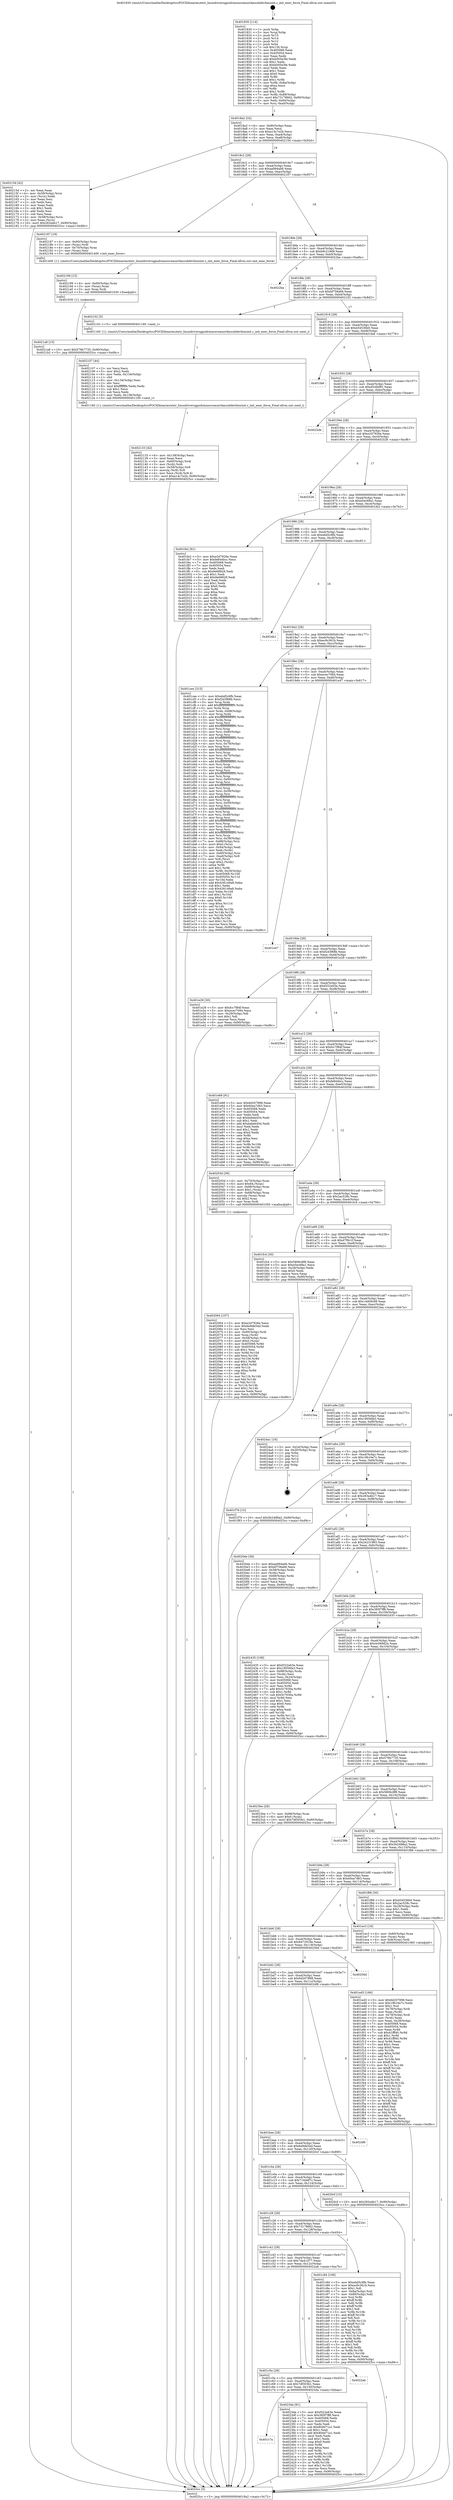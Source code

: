 digraph "0x401830" {
  label = "0x401830 (/mnt/c/Users/mathe/Desktop/tcc/POCII/binaries/extr_linuxdriversgpudrmnouveaunvkmsubdevbiosinit.c_init_exec_force_Final-ollvm.out::main(0))"
  labelloc = "t"
  node[shape=record]

  Entry [label="",width=0.3,height=0.3,shape=circle,fillcolor=black,style=filled]
  "0x4018a2" [label="{
     0x4018a2 [32]\l
     | [instrs]\l
     &nbsp;&nbsp;0x4018a2 \<+6\>: mov -0x90(%rbp),%eax\l
     &nbsp;&nbsp;0x4018a8 \<+2\>: mov %eax,%ecx\l
     &nbsp;&nbsp;0x4018aa \<+6\>: sub $0xa14c7e2b,%ecx\l
     &nbsp;&nbsp;0x4018b0 \<+6\>: mov %eax,-0xa4(%rbp)\l
     &nbsp;&nbsp;0x4018b6 \<+6\>: mov %ecx,-0xa8(%rbp)\l
     &nbsp;&nbsp;0x4018bc \<+6\>: je 000000000040215d \<main+0x92d\>\l
  }"]
  "0x40215d" [label="{
     0x40215d [42]\l
     | [instrs]\l
     &nbsp;&nbsp;0x40215d \<+2\>: xor %eax,%eax\l
     &nbsp;&nbsp;0x40215f \<+4\>: mov -0x58(%rbp),%rcx\l
     &nbsp;&nbsp;0x402163 \<+2\>: mov (%rcx),%edx\l
     &nbsp;&nbsp;0x402165 \<+2\>: mov %eax,%esi\l
     &nbsp;&nbsp;0x402167 \<+2\>: sub %edx,%esi\l
     &nbsp;&nbsp;0x402169 \<+2\>: mov %eax,%edx\l
     &nbsp;&nbsp;0x40216b \<+3\>: sub $0x1,%edx\l
     &nbsp;&nbsp;0x40216e \<+2\>: add %edx,%esi\l
     &nbsp;&nbsp;0x402170 \<+2\>: sub %esi,%eax\l
     &nbsp;&nbsp;0x402172 \<+4\>: mov -0x58(%rbp),%rcx\l
     &nbsp;&nbsp;0x402176 \<+2\>: mov %eax,(%rcx)\l
     &nbsp;&nbsp;0x402178 \<+10\>: movl $0x283a4b17,-0x90(%rbp)\l
     &nbsp;&nbsp;0x402182 \<+5\>: jmp 00000000004025cc \<main+0xd9c\>\l
  }"]
  "0x4018c2" [label="{
     0x4018c2 [28]\l
     | [instrs]\l
     &nbsp;&nbsp;0x4018c2 \<+5\>: jmp 00000000004018c7 \<main+0x97\>\l
     &nbsp;&nbsp;0x4018c7 \<+6\>: mov -0xa4(%rbp),%eax\l
     &nbsp;&nbsp;0x4018cd \<+5\>: sub $0xaa994ab6,%eax\l
     &nbsp;&nbsp;0x4018d2 \<+6\>: mov %eax,-0xac(%rbp)\l
     &nbsp;&nbsp;0x4018d8 \<+6\>: je 0000000000402187 \<main+0x957\>\l
  }"]
  Exit [label="",width=0.3,height=0.3,shape=circle,fillcolor=black,style=filled,peripheries=2]
  "0x402187" [label="{
     0x402187 [18]\l
     | [instrs]\l
     &nbsp;&nbsp;0x402187 \<+4\>: mov -0x60(%rbp),%rax\l
     &nbsp;&nbsp;0x40218b \<+3\>: mov (%rax),%rdi\l
     &nbsp;&nbsp;0x40218e \<+4\>: mov -0x70(%rbp),%rax\l
     &nbsp;&nbsp;0x402192 \<+2\>: mov (%rax),%esi\l
     &nbsp;&nbsp;0x402194 \<+5\>: call 0000000000401400 \<init_exec_force\>\l
     | [calls]\l
     &nbsp;&nbsp;0x401400 \{1\} (/mnt/c/Users/mathe/Desktop/tcc/POCII/binaries/extr_linuxdriversgpudrmnouveaunvkmsubdevbiosinit.c_init_exec_force_Final-ollvm.out::init_exec_force)\l
  }"]
  "0x4018de" [label="{
     0x4018de [28]\l
     | [instrs]\l
     &nbsp;&nbsp;0x4018de \<+5\>: jmp 00000000004018e3 \<main+0xb3\>\l
     &nbsp;&nbsp;0x4018e3 \<+6\>: mov -0xa4(%rbp),%eax\l
     &nbsp;&nbsp;0x4018e9 \<+5\>: sub $0xb9c219d9,%eax\l
     &nbsp;&nbsp;0x4018ee \<+6\>: mov %eax,-0xb0(%rbp)\l
     &nbsp;&nbsp;0x4018f4 \<+6\>: je 00000000004022ba \<main+0xa8a\>\l
  }"]
  "0x401c7a" [label="{
     0x401c7a\l
  }", style=dashed]
  "0x4022ba" [label="{
     0x4022ba\l
  }", style=dashed]
  "0x4018fa" [label="{
     0x4018fa [28]\l
     | [instrs]\l
     &nbsp;&nbsp;0x4018fa \<+5\>: jmp 00000000004018ff \<main+0xcf\>\l
     &nbsp;&nbsp;0x4018ff \<+6\>: mov -0xa4(%rbp),%eax\l
     &nbsp;&nbsp;0x401905 \<+5\>: sub $0xbf758a68,%eax\l
     &nbsp;&nbsp;0x40190a \<+6\>: mov %eax,-0xb4(%rbp)\l
     &nbsp;&nbsp;0x401910 \<+6\>: je 0000000000402102 \<main+0x8d2\>\l
  }"]
  "0x4023da" [label="{
     0x4023da [91]\l
     | [instrs]\l
     &nbsp;&nbsp;0x4023da \<+5\>: mov $0xf322e63e,%eax\l
     &nbsp;&nbsp;0x4023df \<+5\>: mov $0x385f7ff8,%ecx\l
     &nbsp;&nbsp;0x4023e4 \<+7\>: mov 0x405068,%edx\l
     &nbsp;&nbsp;0x4023eb \<+7\>: mov 0x405054,%esi\l
     &nbsp;&nbsp;0x4023f2 \<+2\>: mov %edx,%edi\l
     &nbsp;&nbsp;0x4023f4 \<+6\>: sub $0x80dd71a1,%edi\l
     &nbsp;&nbsp;0x4023fa \<+3\>: sub $0x1,%edi\l
     &nbsp;&nbsp;0x4023fd \<+6\>: add $0x80dd71a1,%edi\l
     &nbsp;&nbsp;0x402403 \<+3\>: imul %edi,%edx\l
     &nbsp;&nbsp;0x402406 \<+3\>: and $0x1,%edx\l
     &nbsp;&nbsp;0x402409 \<+3\>: cmp $0x0,%edx\l
     &nbsp;&nbsp;0x40240c \<+4\>: sete %r8b\l
     &nbsp;&nbsp;0x402410 \<+3\>: cmp $0xa,%esi\l
     &nbsp;&nbsp;0x402413 \<+4\>: setl %r9b\l
     &nbsp;&nbsp;0x402417 \<+3\>: mov %r8b,%r10b\l
     &nbsp;&nbsp;0x40241a \<+3\>: and %r9b,%r10b\l
     &nbsp;&nbsp;0x40241d \<+3\>: xor %r9b,%r8b\l
     &nbsp;&nbsp;0x402420 \<+3\>: or %r8b,%r10b\l
     &nbsp;&nbsp;0x402423 \<+4\>: test $0x1,%r10b\l
     &nbsp;&nbsp;0x402427 \<+3\>: cmovne %ecx,%eax\l
     &nbsp;&nbsp;0x40242a \<+6\>: mov %eax,-0x90(%rbp)\l
     &nbsp;&nbsp;0x402430 \<+5\>: jmp 00000000004025cc \<main+0xd9c\>\l
  }"]
  "0x402102" [label="{
     0x402102 [5]\l
     | [instrs]\l
     &nbsp;&nbsp;0x402102 \<+5\>: call 0000000000401160 \<next_i\>\l
     | [calls]\l
     &nbsp;&nbsp;0x401160 \{1\} (/mnt/c/Users/mathe/Desktop/tcc/POCII/binaries/extr_linuxdriversgpudrmnouveaunvkmsubdevbiosinit.c_init_exec_force_Final-ollvm.out::next_i)\l
  }"]
  "0x401916" [label="{
     0x401916 [28]\l
     | [instrs]\l
     &nbsp;&nbsp;0x401916 \<+5\>: jmp 000000000040191b \<main+0xeb\>\l
     &nbsp;&nbsp;0x40191b \<+6\>: mov -0xa4(%rbp),%eax\l
     &nbsp;&nbsp;0x401921 \<+5\>: sub $0xd34536b0,%eax\l
     &nbsp;&nbsp;0x401926 \<+6\>: mov %eax,-0xb8(%rbp)\l
     &nbsp;&nbsp;0x40192c \<+6\>: je 0000000000401fa6 \<main+0x776\>\l
  }"]
  "0x401c5e" [label="{
     0x401c5e [28]\l
     | [instrs]\l
     &nbsp;&nbsp;0x401c5e \<+5\>: jmp 0000000000401c63 \<main+0x433\>\l
     &nbsp;&nbsp;0x401c63 \<+6\>: mov -0xa4(%rbp),%eax\l
     &nbsp;&nbsp;0x401c69 \<+5\>: sub $0x7df303b1,%eax\l
     &nbsp;&nbsp;0x401c6e \<+6\>: mov %eax,-0x130(%rbp)\l
     &nbsp;&nbsp;0x401c74 \<+6\>: je 00000000004023da \<main+0xbaa\>\l
  }"]
  "0x401fa6" [label="{
     0x401fa6\l
  }", style=dashed]
  "0x401932" [label="{
     0x401932 [28]\l
     | [instrs]\l
     &nbsp;&nbsp;0x401932 \<+5\>: jmp 0000000000401937 \<main+0x107\>\l
     &nbsp;&nbsp;0x401937 \<+6\>: mov -0xa4(%rbp),%eax\l
     &nbsp;&nbsp;0x40193d \<+5\>: sub $0xd5c6bf91,%eax\l
     &nbsp;&nbsp;0x401942 \<+6\>: mov %eax,-0xbc(%rbp)\l
     &nbsp;&nbsp;0x401948 \<+6\>: je 00000000004022de \<main+0xaae\>\l
  }"]
  "0x4022ab" [label="{
     0x4022ab\l
  }", style=dashed]
  "0x4022de" [label="{
     0x4022de\l
  }", style=dashed]
  "0x40194e" [label="{
     0x40194e [28]\l
     | [instrs]\l
     &nbsp;&nbsp;0x40194e \<+5\>: jmp 0000000000401953 \<main+0x123\>\l
     &nbsp;&nbsp;0x401953 \<+6\>: mov -0xa4(%rbp),%eax\l
     &nbsp;&nbsp;0x401959 \<+5\>: sub $0xe2d7926e,%eax\l
     &nbsp;&nbsp;0x40195e \<+6\>: mov %eax,-0xc0(%rbp)\l
     &nbsp;&nbsp;0x401964 \<+6\>: je 0000000000402526 \<main+0xcf6\>\l
  }"]
  "0x4021a8" [label="{
     0x4021a8 [15]\l
     | [instrs]\l
     &nbsp;&nbsp;0x4021a8 \<+10\>: movl $0x578b7735,-0x90(%rbp)\l
     &nbsp;&nbsp;0x4021b2 \<+5\>: jmp 00000000004025cc \<main+0xd9c\>\l
  }"]
  "0x402526" [label="{
     0x402526\l
  }", style=dashed]
  "0x40196a" [label="{
     0x40196a [28]\l
     | [instrs]\l
     &nbsp;&nbsp;0x40196a \<+5\>: jmp 000000000040196f \<main+0x13f\>\l
     &nbsp;&nbsp;0x40196f \<+6\>: mov -0xa4(%rbp),%eax\l
     &nbsp;&nbsp;0x401975 \<+5\>: sub $0xe5ec68a1,%eax\l
     &nbsp;&nbsp;0x40197a \<+6\>: mov %eax,-0xc4(%rbp)\l
     &nbsp;&nbsp;0x401980 \<+6\>: je 0000000000401fe2 \<main+0x7b2\>\l
  }"]
  "0x402199" [label="{
     0x402199 [15]\l
     | [instrs]\l
     &nbsp;&nbsp;0x402199 \<+4\>: mov -0x60(%rbp),%rax\l
     &nbsp;&nbsp;0x40219d \<+3\>: mov (%rax),%rax\l
     &nbsp;&nbsp;0x4021a0 \<+3\>: mov %rax,%rdi\l
     &nbsp;&nbsp;0x4021a3 \<+5\>: call 0000000000401030 \<free@plt\>\l
     | [calls]\l
     &nbsp;&nbsp;0x401030 \{1\} (unknown)\l
  }"]
  "0x401fe2" [label="{
     0x401fe2 [91]\l
     | [instrs]\l
     &nbsp;&nbsp;0x401fe2 \<+5\>: mov $0xe2d7926e,%eax\l
     &nbsp;&nbsp;0x401fe7 \<+5\>: mov $0xfe844bcc,%ecx\l
     &nbsp;&nbsp;0x401fec \<+7\>: mov 0x405068,%edx\l
     &nbsp;&nbsp;0x401ff3 \<+7\>: mov 0x405054,%esi\l
     &nbsp;&nbsp;0x401ffa \<+2\>: mov %edx,%edi\l
     &nbsp;&nbsp;0x401ffc \<+6\>: sub $0x9e68828,%edi\l
     &nbsp;&nbsp;0x402002 \<+3\>: sub $0x1,%edi\l
     &nbsp;&nbsp;0x402005 \<+6\>: add $0x9e68828,%edi\l
     &nbsp;&nbsp;0x40200b \<+3\>: imul %edi,%edx\l
     &nbsp;&nbsp;0x40200e \<+3\>: and $0x1,%edx\l
     &nbsp;&nbsp;0x402011 \<+3\>: cmp $0x0,%edx\l
     &nbsp;&nbsp;0x402014 \<+4\>: sete %r8b\l
     &nbsp;&nbsp;0x402018 \<+3\>: cmp $0xa,%esi\l
     &nbsp;&nbsp;0x40201b \<+4\>: setl %r9b\l
     &nbsp;&nbsp;0x40201f \<+3\>: mov %r8b,%r10b\l
     &nbsp;&nbsp;0x402022 \<+3\>: and %r9b,%r10b\l
     &nbsp;&nbsp;0x402025 \<+3\>: xor %r9b,%r8b\l
     &nbsp;&nbsp;0x402028 \<+3\>: or %r8b,%r10b\l
     &nbsp;&nbsp;0x40202b \<+4\>: test $0x1,%r10b\l
     &nbsp;&nbsp;0x40202f \<+3\>: cmovne %ecx,%eax\l
     &nbsp;&nbsp;0x402032 \<+6\>: mov %eax,-0x90(%rbp)\l
     &nbsp;&nbsp;0x402038 \<+5\>: jmp 00000000004025cc \<main+0xd9c\>\l
  }"]
  "0x401986" [label="{
     0x401986 [28]\l
     | [instrs]\l
     &nbsp;&nbsp;0x401986 \<+5\>: jmp 000000000040198b \<main+0x15b\>\l
     &nbsp;&nbsp;0x40198b \<+6\>: mov -0xa4(%rbp),%eax\l
     &nbsp;&nbsp;0x401991 \<+5\>: sub $0xebd5c9fb,%eax\l
     &nbsp;&nbsp;0x401996 \<+6\>: mov %eax,-0xc8(%rbp)\l
     &nbsp;&nbsp;0x40199c \<+6\>: je 00000000004024b1 \<main+0xc81\>\l
  }"]
  "0x402133" [label="{
     0x402133 [42]\l
     | [instrs]\l
     &nbsp;&nbsp;0x402133 \<+6\>: mov -0x138(%rbp),%ecx\l
     &nbsp;&nbsp;0x402139 \<+3\>: imul %eax,%ecx\l
     &nbsp;&nbsp;0x40213c \<+4\>: mov -0x60(%rbp),%rdi\l
     &nbsp;&nbsp;0x402140 \<+3\>: mov (%rdi),%rdi\l
     &nbsp;&nbsp;0x402143 \<+4\>: mov -0x58(%rbp),%r8\l
     &nbsp;&nbsp;0x402147 \<+3\>: movslq (%r8),%r8\l
     &nbsp;&nbsp;0x40214a \<+4\>: mov %ecx,(%rdi,%r8,4)\l
     &nbsp;&nbsp;0x40214e \<+10\>: movl $0xa14c7e2b,-0x90(%rbp)\l
     &nbsp;&nbsp;0x402158 \<+5\>: jmp 00000000004025cc \<main+0xd9c\>\l
  }"]
  "0x4024b1" [label="{
     0x4024b1\l
  }", style=dashed]
  "0x4019a2" [label="{
     0x4019a2 [28]\l
     | [instrs]\l
     &nbsp;&nbsp;0x4019a2 \<+5\>: jmp 00000000004019a7 \<main+0x177\>\l
     &nbsp;&nbsp;0x4019a7 \<+6\>: mov -0xa4(%rbp),%eax\l
     &nbsp;&nbsp;0x4019ad \<+5\>: sub $0xec9c361b,%eax\l
     &nbsp;&nbsp;0x4019b2 \<+6\>: mov %eax,-0xcc(%rbp)\l
     &nbsp;&nbsp;0x4019b8 \<+6\>: je 0000000000401cee \<main+0x4be\>\l
  }"]
  "0x402107" [label="{
     0x402107 [44]\l
     | [instrs]\l
     &nbsp;&nbsp;0x402107 \<+2\>: xor %ecx,%ecx\l
     &nbsp;&nbsp;0x402109 \<+5\>: mov $0x2,%edx\l
     &nbsp;&nbsp;0x40210e \<+6\>: mov %edx,-0x134(%rbp)\l
     &nbsp;&nbsp;0x402114 \<+1\>: cltd\l
     &nbsp;&nbsp;0x402115 \<+6\>: mov -0x134(%rbp),%esi\l
     &nbsp;&nbsp;0x40211b \<+2\>: idiv %esi\l
     &nbsp;&nbsp;0x40211d \<+6\>: imul $0xfffffffe,%edx,%edx\l
     &nbsp;&nbsp;0x402123 \<+3\>: sub $0x1,%ecx\l
     &nbsp;&nbsp;0x402126 \<+2\>: sub %ecx,%edx\l
     &nbsp;&nbsp;0x402128 \<+6\>: mov %edx,-0x138(%rbp)\l
     &nbsp;&nbsp;0x40212e \<+5\>: call 0000000000401160 \<next_i\>\l
     | [calls]\l
     &nbsp;&nbsp;0x401160 \{1\} (/mnt/c/Users/mathe/Desktop/tcc/POCII/binaries/extr_linuxdriversgpudrmnouveaunvkmsubdevbiosinit.c_init_exec_force_Final-ollvm.out::next_i)\l
  }"]
  "0x401cee" [label="{
     0x401cee [315]\l
     | [instrs]\l
     &nbsp;&nbsp;0x401cee \<+5\>: mov $0xebd5c9fb,%eax\l
     &nbsp;&nbsp;0x401cf3 \<+5\>: mov $0xf2d3f68b,%ecx\l
     &nbsp;&nbsp;0x401cf8 \<+3\>: mov %rsp,%rdx\l
     &nbsp;&nbsp;0x401cfb \<+4\>: add $0xfffffffffffffff0,%rdx\l
     &nbsp;&nbsp;0x401cff \<+3\>: mov %rdx,%rsp\l
     &nbsp;&nbsp;0x401d02 \<+7\>: mov %rdx,-0x88(%rbp)\l
     &nbsp;&nbsp;0x401d09 \<+3\>: mov %rsp,%rdx\l
     &nbsp;&nbsp;0x401d0c \<+4\>: add $0xfffffffffffffff0,%rdx\l
     &nbsp;&nbsp;0x401d10 \<+3\>: mov %rdx,%rsp\l
     &nbsp;&nbsp;0x401d13 \<+3\>: mov %rsp,%rsi\l
     &nbsp;&nbsp;0x401d16 \<+4\>: add $0xfffffffffffffff0,%rsi\l
     &nbsp;&nbsp;0x401d1a \<+3\>: mov %rsi,%rsp\l
     &nbsp;&nbsp;0x401d1d \<+4\>: mov %rsi,-0x80(%rbp)\l
     &nbsp;&nbsp;0x401d21 \<+3\>: mov %rsp,%rsi\l
     &nbsp;&nbsp;0x401d24 \<+4\>: add $0xfffffffffffffff0,%rsi\l
     &nbsp;&nbsp;0x401d28 \<+3\>: mov %rsi,%rsp\l
     &nbsp;&nbsp;0x401d2b \<+4\>: mov %rsi,-0x78(%rbp)\l
     &nbsp;&nbsp;0x401d2f \<+3\>: mov %rsp,%rsi\l
     &nbsp;&nbsp;0x401d32 \<+4\>: add $0xfffffffffffffff0,%rsi\l
     &nbsp;&nbsp;0x401d36 \<+3\>: mov %rsi,%rsp\l
     &nbsp;&nbsp;0x401d39 \<+4\>: mov %rsi,-0x70(%rbp)\l
     &nbsp;&nbsp;0x401d3d \<+3\>: mov %rsp,%rsi\l
     &nbsp;&nbsp;0x401d40 \<+4\>: add $0xfffffffffffffff0,%rsi\l
     &nbsp;&nbsp;0x401d44 \<+3\>: mov %rsi,%rsp\l
     &nbsp;&nbsp;0x401d47 \<+4\>: mov %rsi,-0x68(%rbp)\l
     &nbsp;&nbsp;0x401d4b \<+3\>: mov %rsp,%rsi\l
     &nbsp;&nbsp;0x401d4e \<+4\>: add $0xfffffffffffffff0,%rsi\l
     &nbsp;&nbsp;0x401d52 \<+3\>: mov %rsi,%rsp\l
     &nbsp;&nbsp;0x401d55 \<+4\>: mov %rsi,-0x60(%rbp)\l
     &nbsp;&nbsp;0x401d59 \<+3\>: mov %rsp,%rsi\l
     &nbsp;&nbsp;0x401d5c \<+4\>: add $0xfffffffffffffff0,%rsi\l
     &nbsp;&nbsp;0x401d60 \<+3\>: mov %rsi,%rsp\l
     &nbsp;&nbsp;0x401d63 \<+4\>: mov %rsi,-0x58(%rbp)\l
     &nbsp;&nbsp;0x401d67 \<+3\>: mov %rsp,%rsi\l
     &nbsp;&nbsp;0x401d6a \<+4\>: add $0xfffffffffffffff0,%rsi\l
     &nbsp;&nbsp;0x401d6e \<+3\>: mov %rsi,%rsp\l
     &nbsp;&nbsp;0x401d71 \<+4\>: mov %rsi,-0x50(%rbp)\l
     &nbsp;&nbsp;0x401d75 \<+3\>: mov %rsp,%rsi\l
     &nbsp;&nbsp;0x401d78 \<+4\>: add $0xfffffffffffffff0,%rsi\l
     &nbsp;&nbsp;0x401d7c \<+3\>: mov %rsi,%rsp\l
     &nbsp;&nbsp;0x401d7f \<+4\>: mov %rsi,-0x48(%rbp)\l
     &nbsp;&nbsp;0x401d83 \<+3\>: mov %rsp,%rsi\l
     &nbsp;&nbsp;0x401d86 \<+4\>: add $0xfffffffffffffff0,%rsi\l
     &nbsp;&nbsp;0x401d8a \<+3\>: mov %rsi,%rsp\l
     &nbsp;&nbsp;0x401d8d \<+4\>: mov %rsi,-0x40(%rbp)\l
     &nbsp;&nbsp;0x401d91 \<+3\>: mov %rsp,%rsi\l
     &nbsp;&nbsp;0x401d94 \<+4\>: add $0xfffffffffffffff0,%rsi\l
     &nbsp;&nbsp;0x401d98 \<+3\>: mov %rsi,%rsp\l
     &nbsp;&nbsp;0x401d9b \<+4\>: mov %rsi,-0x38(%rbp)\l
     &nbsp;&nbsp;0x401d9f \<+7\>: mov -0x88(%rbp),%rsi\l
     &nbsp;&nbsp;0x401da6 \<+6\>: movl $0x0,(%rsi)\l
     &nbsp;&nbsp;0x401dac \<+6\>: mov -0x94(%rbp),%edi\l
     &nbsp;&nbsp;0x401db2 \<+2\>: mov %edi,(%rdx)\l
     &nbsp;&nbsp;0x401db4 \<+4\>: mov -0x80(%rbp),%rsi\l
     &nbsp;&nbsp;0x401db8 \<+7\>: mov -0xa0(%rbp),%r8\l
     &nbsp;&nbsp;0x401dbf \<+3\>: mov %r8,(%rsi)\l
     &nbsp;&nbsp;0x401dc2 \<+3\>: cmpl $0x2,(%rdx)\l
     &nbsp;&nbsp;0x401dc5 \<+4\>: setne %r9b\l
     &nbsp;&nbsp;0x401dc9 \<+4\>: and $0x1,%r9b\l
     &nbsp;&nbsp;0x401dcd \<+4\>: mov %r9b,-0x29(%rbp)\l
     &nbsp;&nbsp;0x401dd1 \<+8\>: mov 0x405068,%r10d\l
     &nbsp;&nbsp;0x401dd9 \<+8\>: mov 0x405054,%r11d\l
     &nbsp;&nbsp;0x401de1 \<+3\>: mov %r10d,%ebx\l
     &nbsp;&nbsp;0x401de4 \<+6\>: add $0x436149a8,%ebx\l
     &nbsp;&nbsp;0x401dea \<+3\>: sub $0x1,%ebx\l
     &nbsp;&nbsp;0x401ded \<+6\>: sub $0x436149a8,%ebx\l
     &nbsp;&nbsp;0x401df3 \<+4\>: imul %ebx,%r10d\l
     &nbsp;&nbsp;0x401df7 \<+4\>: and $0x1,%r10d\l
     &nbsp;&nbsp;0x401dfb \<+4\>: cmp $0x0,%r10d\l
     &nbsp;&nbsp;0x401dff \<+4\>: sete %r9b\l
     &nbsp;&nbsp;0x401e03 \<+4\>: cmp $0xa,%r11d\l
     &nbsp;&nbsp;0x401e07 \<+4\>: setl %r14b\l
     &nbsp;&nbsp;0x401e0b \<+3\>: mov %r9b,%r15b\l
     &nbsp;&nbsp;0x401e0e \<+3\>: and %r14b,%r15b\l
     &nbsp;&nbsp;0x401e11 \<+3\>: xor %r14b,%r9b\l
     &nbsp;&nbsp;0x401e14 \<+3\>: or %r9b,%r15b\l
     &nbsp;&nbsp;0x401e17 \<+4\>: test $0x1,%r15b\l
     &nbsp;&nbsp;0x401e1b \<+3\>: cmovne %ecx,%eax\l
     &nbsp;&nbsp;0x401e1e \<+6\>: mov %eax,-0x90(%rbp)\l
     &nbsp;&nbsp;0x401e24 \<+5\>: jmp 00000000004025cc \<main+0xd9c\>\l
  }"]
  "0x4019be" [label="{
     0x4019be [28]\l
     | [instrs]\l
     &nbsp;&nbsp;0x4019be \<+5\>: jmp 00000000004019c3 \<main+0x193\>\l
     &nbsp;&nbsp;0x4019c3 \<+6\>: mov -0xa4(%rbp),%eax\l
     &nbsp;&nbsp;0x4019c9 \<+5\>: sub $0xecec7094,%eax\l
     &nbsp;&nbsp;0x4019ce \<+6\>: mov %eax,-0xd0(%rbp)\l
     &nbsp;&nbsp;0x4019d4 \<+6\>: je 0000000000401e47 \<main+0x617\>\l
  }"]
  "0x402064" [label="{
     0x402064 [107]\l
     | [instrs]\l
     &nbsp;&nbsp;0x402064 \<+5\>: mov $0xe2d7926e,%ecx\l
     &nbsp;&nbsp;0x402069 \<+5\>: mov $0x6e9db54d,%edx\l
     &nbsp;&nbsp;0x40206e \<+2\>: xor %esi,%esi\l
     &nbsp;&nbsp;0x402070 \<+4\>: mov -0x60(%rbp),%rdi\l
     &nbsp;&nbsp;0x402074 \<+3\>: mov %rax,(%rdi)\l
     &nbsp;&nbsp;0x402077 \<+4\>: mov -0x58(%rbp),%rax\l
     &nbsp;&nbsp;0x40207b \<+6\>: movl $0x0,(%rax)\l
     &nbsp;&nbsp;0x402081 \<+8\>: mov 0x405068,%r8d\l
     &nbsp;&nbsp;0x402089 \<+8\>: mov 0x405054,%r9d\l
     &nbsp;&nbsp;0x402091 \<+3\>: sub $0x1,%esi\l
     &nbsp;&nbsp;0x402094 \<+3\>: mov %r8d,%r10d\l
     &nbsp;&nbsp;0x402097 \<+3\>: add %esi,%r10d\l
     &nbsp;&nbsp;0x40209a \<+4\>: imul %r10d,%r8d\l
     &nbsp;&nbsp;0x40209e \<+4\>: and $0x1,%r8d\l
     &nbsp;&nbsp;0x4020a2 \<+4\>: cmp $0x0,%r8d\l
     &nbsp;&nbsp;0x4020a6 \<+4\>: sete %r11b\l
     &nbsp;&nbsp;0x4020aa \<+4\>: cmp $0xa,%r9d\l
     &nbsp;&nbsp;0x4020ae \<+3\>: setl %bl\l
     &nbsp;&nbsp;0x4020b1 \<+3\>: mov %r11b,%r14b\l
     &nbsp;&nbsp;0x4020b4 \<+3\>: and %bl,%r14b\l
     &nbsp;&nbsp;0x4020b7 \<+3\>: xor %bl,%r11b\l
     &nbsp;&nbsp;0x4020ba \<+3\>: or %r11b,%r14b\l
     &nbsp;&nbsp;0x4020bd \<+4\>: test $0x1,%r14b\l
     &nbsp;&nbsp;0x4020c1 \<+3\>: cmovne %edx,%ecx\l
     &nbsp;&nbsp;0x4020c4 \<+6\>: mov %ecx,-0x90(%rbp)\l
     &nbsp;&nbsp;0x4020ca \<+5\>: jmp 00000000004025cc \<main+0xd9c\>\l
  }"]
  "0x401e47" [label="{
     0x401e47\l
  }", style=dashed]
  "0x4019da" [label="{
     0x4019da [28]\l
     | [instrs]\l
     &nbsp;&nbsp;0x4019da \<+5\>: jmp 00000000004019df \<main+0x1af\>\l
     &nbsp;&nbsp;0x4019df \<+6\>: mov -0xa4(%rbp),%eax\l
     &nbsp;&nbsp;0x4019e5 \<+5\>: sub $0xf2d3f68b,%eax\l
     &nbsp;&nbsp;0x4019ea \<+6\>: mov %eax,-0xd4(%rbp)\l
     &nbsp;&nbsp;0x4019f0 \<+6\>: je 0000000000401e29 \<main+0x5f9\>\l
  }"]
  "0x401ed3" [label="{
     0x401ed3 [166]\l
     | [instrs]\l
     &nbsp;&nbsp;0x401ed3 \<+5\>: mov $0x6d207898,%ecx\l
     &nbsp;&nbsp;0x401ed8 \<+5\>: mov $0x19b16e7c,%edx\l
     &nbsp;&nbsp;0x401edd \<+3\>: mov $0x1,%sil\l
     &nbsp;&nbsp;0x401ee0 \<+4\>: mov -0x78(%rbp),%rdi\l
     &nbsp;&nbsp;0x401ee4 \<+2\>: mov %eax,(%rdi)\l
     &nbsp;&nbsp;0x401ee6 \<+4\>: mov -0x78(%rbp),%rdi\l
     &nbsp;&nbsp;0x401eea \<+2\>: mov (%rdi),%eax\l
     &nbsp;&nbsp;0x401eec \<+3\>: mov %eax,-0x28(%rbp)\l
     &nbsp;&nbsp;0x401eef \<+7\>: mov 0x405068,%eax\l
     &nbsp;&nbsp;0x401ef6 \<+8\>: mov 0x405054,%r8d\l
     &nbsp;&nbsp;0x401efe \<+3\>: mov %eax,%r9d\l
     &nbsp;&nbsp;0x401f01 \<+7\>: sub $0x41fff40,%r9d\l
     &nbsp;&nbsp;0x401f08 \<+4\>: sub $0x1,%r9d\l
     &nbsp;&nbsp;0x401f0c \<+7\>: add $0x41fff40,%r9d\l
     &nbsp;&nbsp;0x401f13 \<+4\>: imul %r9d,%eax\l
     &nbsp;&nbsp;0x401f17 \<+3\>: and $0x1,%eax\l
     &nbsp;&nbsp;0x401f1a \<+3\>: cmp $0x0,%eax\l
     &nbsp;&nbsp;0x401f1d \<+4\>: sete %r10b\l
     &nbsp;&nbsp;0x401f21 \<+4\>: cmp $0xa,%r8d\l
     &nbsp;&nbsp;0x401f25 \<+4\>: setl %r11b\l
     &nbsp;&nbsp;0x401f29 \<+3\>: mov %r10b,%bl\l
     &nbsp;&nbsp;0x401f2c \<+3\>: xor $0xff,%bl\l
     &nbsp;&nbsp;0x401f2f \<+3\>: mov %r11b,%r14b\l
     &nbsp;&nbsp;0x401f32 \<+4\>: xor $0xff,%r14b\l
     &nbsp;&nbsp;0x401f36 \<+4\>: xor $0x0,%sil\l
     &nbsp;&nbsp;0x401f3a \<+3\>: mov %bl,%r15b\l
     &nbsp;&nbsp;0x401f3d \<+4\>: and $0x0,%r15b\l
     &nbsp;&nbsp;0x401f41 \<+3\>: and %sil,%r10b\l
     &nbsp;&nbsp;0x401f44 \<+3\>: mov %r14b,%r12b\l
     &nbsp;&nbsp;0x401f47 \<+4\>: and $0x0,%r12b\l
     &nbsp;&nbsp;0x401f4b \<+3\>: and %sil,%r11b\l
     &nbsp;&nbsp;0x401f4e \<+3\>: or %r10b,%r15b\l
     &nbsp;&nbsp;0x401f51 \<+3\>: or %r11b,%r12b\l
     &nbsp;&nbsp;0x401f54 \<+3\>: xor %r12b,%r15b\l
     &nbsp;&nbsp;0x401f57 \<+3\>: or %r14b,%bl\l
     &nbsp;&nbsp;0x401f5a \<+3\>: xor $0xff,%bl\l
     &nbsp;&nbsp;0x401f5d \<+4\>: or $0x0,%sil\l
     &nbsp;&nbsp;0x401f61 \<+3\>: and %sil,%bl\l
     &nbsp;&nbsp;0x401f64 \<+3\>: or %bl,%r15b\l
     &nbsp;&nbsp;0x401f67 \<+4\>: test $0x1,%r15b\l
     &nbsp;&nbsp;0x401f6b \<+3\>: cmovne %edx,%ecx\l
     &nbsp;&nbsp;0x401f6e \<+6\>: mov %ecx,-0x90(%rbp)\l
     &nbsp;&nbsp;0x401f74 \<+5\>: jmp 00000000004025cc \<main+0xd9c\>\l
  }"]
  "0x401e29" [label="{
     0x401e29 [30]\l
     | [instrs]\l
     &nbsp;&nbsp;0x401e29 \<+5\>: mov $0xfcc7f84f,%eax\l
     &nbsp;&nbsp;0x401e2e \<+5\>: mov $0xecec7094,%ecx\l
     &nbsp;&nbsp;0x401e33 \<+3\>: mov -0x29(%rbp),%dl\l
     &nbsp;&nbsp;0x401e36 \<+3\>: test $0x1,%dl\l
     &nbsp;&nbsp;0x401e39 \<+3\>: cmovne %ecx,%eax\l
     &nbsp;&nbsp;0x401e3c \<+6\>: mov %eax,-0x90(%rbp)\l
     &nbsp;&nbsp;0x401e42 \<+5\>: jmp 00000000004025cc \<main+0xd9c\>\l
  }"]
  "0x4019f6" [label="{
     0x4019f6 [28]\l
     | [instrs]\l
     &nbsp;&nbsp;0x4019f6 \<+5\>: jmp 00000000004019fb \<main+0x1cb\>\l
     &nbsp;&nbsp;0x4019fb \<+6\>: mov -0xa4(%rbp),%eax\l
     &nbsp;&nbsp;0x401a01 \<+5\>: sub $0xf322e63e,%eax\l
     &nbsp;&nbsp;0x401a06 \<+6\>: mov %eax,-0xd8(%rbp)\l
     &nbsp;&nbsp;0x401a0c \<+6\>: je 00000000004025b4 \<main+0xd84\>\l
  }"]
  "0x401830" [label="{
     0x401830 [114]\l
     | [instrs]\l
     &nbsp;&nbsp;0x401830 \<+1\>: push %rbp\l
     &nbsp;&nbsp;0x401831 \<+3\>: mov %rsp,%rbp\l
     &nbsp;&nbsp;0x401834 \<+2\>: push %r15\l
     &nbsp;&nbsp;0x401836 \<+2\>: push %r14\l
     &nbsp;&nbsp;0x401838 \<+2\>: push %r12\l
     &nbsp;&nbsp;0x40183a \<+1\>: push %rbx\l
     &nbsp;&nbsp;0x40183b \<+7\>: sub $0x130,%rsp\l
     &nbsp;&nbsp;0x401842 \<+7\>: mov 0x405068,%eax\l
     &nbsp;&nbsp;0x401849 \<+7\>: mov 0x405054,%ecx\l
     &nbsp;&nbsp;0x401850 \<+2\>: mov %eax,%edx\l
     &nbsp;&nbsp;0x401852 \<+6\>: add $0xb005e3fe,%edx\l
     &nbsp;&nbsp;0x401858 \<+3\>: sub $0x1,%edx\l
     &nbsp;&nbsp;0x40185b \<+6\>: sub $0xb005e3fe,%edx\l
     &nbsp;&nbsp;0x401861 \<+3\>: imul %edx,%eax\l
     &nbsp;&nbsp;0x401864 \<+3\>: and $0x1,%eax\l
     &nbsp;&nbsp;0x401867 \<+3\>: cmp $0x0,%eax\l
     &nbsp;&nbsp;0x40186a \<+4\>: sete %r8b\l
     &nbsp;&nbsp;0x40186e \<+4\>: and $0x1,%r8b\l
     &nbsp;&nbsp;0x401872 \<+7\>: mov %r8b,-0x8a(%rbp)\l
     &nbsp;&nbsp;0x401879 \<+3\>: cmp $0xa,%ecx\l
     &nbsp;&nbsp;0x40187c \<+4\>: setl %r8b\l
     &nbsp;&nbsp;0x401880 \<+4\>: and $0x1,%r8b\l
     &nbsp;&nbsp;0x401884 \<+7\>: mov %r8b,-0x89(%rbp)\l
     &nbsp;&nbsp;0x40188b \<+10\>: movl $0x73178662,-0x90(%rbp)\l
     &nbsp;&nbsp;0x401895 \<+6\>: mov %edi,-0x94(%rbp)\l
     &nbsp;&nbsp;0x40189b \<+7\>: mov %rsi,-0xa0(%rbp)\l
  }"]
  "0x4025b4" [label="{
     0x4025b4\l
  }", style=dashed]
  "0x401a12" [label="{
     0x401a12 [28]\l
     | [instrs]\l
     &nbsp;&nbsp;0x401a12 \<+5\>: jmp 0000000000401a17 \<main+0x1e7\>\l
     &nbsp;&nbsp;0x401a17 \<+6\>: mov -0xa4(%rbp),%eax\l
     &nbsp;&nbsp;0x401a1d \<+5\>: sub $0xfcc7f84f,%eax\l
     &nbsp;&nbsp;0x401a22 \<+6\>: mov %eax,-0xdc(%rbp)\l
     &nbsp;&nbsp;0x401a28 \<+6\>: je 0000000000401e68 \<main+0x638\>\l
  }"]
  "0x4025cc" [label="{
     0x4025cc [5]\l
     | [instrs]\l
     &nbsp;&nbsp;0x4025cc \<+5\>: jmp 00000000004018a2 \<main+0x72\>\l
  }"]
  "0x401e68" [label="{
     0x401e68 [91]\l
     | [instrs]\l
     &nbsp;&nbsp;0x401e68 \<+5\>: mov $0x6d207898,%eax\l
     &nbsp;&nbsp;0x401e6d \<+5\>: mov $0x60ea7d63,%ecx\l
     &nbsp;&nbsp;0x401e72 \<+7\>: mov 0x405068,%edx\l
     &nbsp;&nbsp;0x401e79 \<+7\>: mov 0x405054,%esi\l
     &nbsp;&nbsp;0x401e80 \<+2\>: mov %edx,%edi\l
     &nbsp;&nbsp;0x401e82 \<+6\>: sub $0xbebeb454,%edi\l
     &nbsp;&nbsp;0x401e88 \<+3\>: sub $0x1,%edi\l
     &nbsp;&nbsp;0x401e8b \<+6\>: add $0xbebeb454,%edi\l
     &nbsp;&nbsp;0x401e91 \<+3\>: imul %edi,%edx\l
     &nbsp;&nbsp;0x401e94 \<+3\>: and $0x1,%edx\l
     &nbsp;&nbsp;0x401e97 \<+3\>: cmp $0x0,%edx\l
     &nbsp;&nbsp;0x401e9a \<+4\>: sete %r8b\l
     &nbsp;&nbsp;0x401e9e \<+3\>: cmp $0xa,%esi\l
     &nbsp;&nbsp;0x401ea1 \<+4\>: setl %r9b\l
     &nbsp;&nbsp;0x401ea5 \<+3\>: mov %r8b,%r10b\l
     &nbsp;&nbsp;0x401ea8 \<+3\>: and %r9b,%r10b\l
     &nbsp;&nbsp;0x401eab \<+3\>: xor %r9b,%r8b\l
     &nbsp;&nbsp;0x401eae \<+3\>: or %r8b,%r10b\l
     &nbsp;&nbsp;0x401eb1 \<+4\>: test $0x1,%r10b\l
     &nbsp;&nbsp;0x401eb5 \<+3\>: cmovne %ecx,%eax\l
     &nbsp;&nbsp;0x401eb8 \<+6\>: mov %eax,-0x90(%rbp)\l
     &nbsp;&nbsp;0x401ebe \<+5\>: jmp 00000000004025cc \<main+0xd9c\>\l
  }"]
  "0x401a2e" [label="{
     0x401a2e [28]\l
     | [instrs]\l
     &nbsp;&nbsp;0x401a2e \<+5\>: jmp 0000000000401a33 \<main+0x203\>\l
     &nbsp;&nbsp;0x401a33 \<+6\>: mov -0xa4(%rbp),%eax\l
     &nbsp;&nbsp;0x401a39 \<+5\>: sub $0xfe844bcc,%eax\l
     &nbsp;&nbsp;0x401a3e \<+6\>: mov %eax,-0xe0(%rbp)\l
     &nbsp;&nbsp;0x401a44 \<+6\>: je 000000000040203d \<main+0x80d\>\l
  }"]
  "0x401c42" [label="{
     0x401c42 [28]\l
     | [instrs]\l
     &nbsp;&nbsp;0x401c42 \<+5\>: jmp 0000000000401c47 \<main+0x417\>\l
     &nbsp;&nbsp;0x401c47 \<+6\>: mov -0xa4(%rbp),%eax\l
     &nbsp;&nbsp;0x401c4d \<+5\>: sub $0x7da41d77,%eax\l
     &nbsp;&nbsp;0x401c52 \<+6\>: mov %eax,-0x12c(%rbp)\l
     &nbsp;&nbsp;0x401c58 \<+6\>: je 00000000004022ab \<main+0xa7b\>\l
  }"]
  "0x40203d" [label="{
     0x40203d [39]\l
     | [instrs]\l
     &nbsp;&nbsp;0x40203d \<+4\>: mov -0x70(%rbp),%rax\l
     &nbsp;&nbsp;0x402041 \<+6\>: movl $0x64,(%rax)\l
     &nbsp;&nbsp;0x402047 \<+4\>: mov -0x68(%rbp),%rax\l
     &nbsp;&nbsp;0x40204b \<+6\>: movl $0x1,(%rax)\l
     &nbsp;&nbsp;0x402051 \<+4\>: mov -0x68(%rbp),%rax\l
     &nbsp;&nbsp;0x402055 \<+3\>: movslq (%rax),%rax\l
     &nbsp;&nbsp;0x402058 \<+4\>: shl $0x2,%rax\l
     &nbsp;&nbsp;0x40205c \<+3\>: mov %rax,%rdi\l
     &nbsp;&nbsp;0x40205f \<+5\>: call 0000000000401050 \<malloc@plt\>\l
     | [calls]\l
     &nbsp;&nbsp;0x401050 \{1\} (unknown)\l
  }"]
  "0x401a4a" [label="{
     0x401a4a [28]\l
     | [instrs]\l
     &nbsp;&nbsp;0x401a4a \<+5\>: jmp 0000000000401a4f \<main+0x21f\>\l
     &nbsp;&nbsp;0x401a4f \<+6\>: mov -0xa4(%rbp),%eax\l
     &nbsp;&nbsp;0x401a55 \<+5\>: sub $0x2ac528c,%eax\l
     &nbsp;&nbsp;0x401a5a \<+6\>: mov %eax,-0xe4(%rbp)\l
     &nbsp;&nbsp;0x401a60 \<+6\>: je 0000000000401fc4 \<main+0x794\>\l
  }"]
  "0x401c84" [label="{
     0x401c84 [106]\l
     | [instrs]\l
     &nbsp;&nbsp;0x401c84 \<+5\>: mov $0xebd5c9fb,%eax\l
     &nbsp;&nbsp;0x401c89 \<+5\>: mov $0xec9c361b,%ecx\l
     &nbsp;&nbsp;0x401c8e \<+2\>: mov $0x1,%dl\l
     &nbsp;&nbsp;0x401c90 \<+7\>: mov -0x8a(%rbp),%sil\l
     &nbsp;&nbsp;0x401c97 \<+7\>: mov -0x89(%rbp),%dil\l
     &nbsp;&nbsp;0x401c9e \<+3\>: mov %sil,%r8b\l
     &nbsp;&nbsp;0x401ca1 \<+4\>: xor $0xff,%r8b\l
     &nbsp;&nbsp;0x401ca5 \<+3\>: mov %dil,%r9b\l
     &nbsp;&nbsp;0x401ca8 \<+4\>: xor $0xff,%r9b\l
     &nbsp;&nbsp;0x401cac \<+3\>: xor $0x1,%dl\l
     &nbsp;&nbsp;0x401caf \<+3\>: mov %r8b,%r10b\l
     &nbsp;&nbsp;0x401cb2 \<+4\>: and $0xff,%r10b\l
     &nbsp;&nbsp;0x401cb6 \<+3\>: and %dl,%sil\l
     &nbsp;&nbsp;0x401cb9 \<+3\>: mov %r9b,%r11b\l
     &nbsp;&nbsp;0x401cbc \<+4\>: and $0xff,%r11b\l
     &nbsp;&nbsp;0x401cc0 \<+3\>: and %dl,%dil\l
     &nbsp;&nbsp;0x401cc3 \<+3\>: or %sil,%r10b\l
     &nbsp;&nbsp;0x401cc6 \<+3\>: or %dil,%r11b\l
     &nbsp;&nbsp;0x401cc9 \<+3\>: xor %r11b,%r10b\l
     &nbsp;&nbsp;0x401ccc \<+3\>: or %r9b,%r8b\l
     &nbsp;&nbsp;0x401ccf \<+4\>: xor $0xff,%r8b\l
     &nbsp;&nbsp;0x401cd3 \<+3\>: or $0x1,%dl\l
     &nbsp;&nbsp;0x401cd6 \<+3\>: and %dl,%r8b\l
     &nbsp;&nbsp;0x401cd9 \<+3\>: or %r8b,%r10b\l
     &nbsp;&nbsp;0x401cdc \<+4\>: test $0x1,%r10b\l
     &nbsp;&nbsp;0x401ce0 \<+3\>: cmovne %ecx,%eax\l
     &nbsp;&nbsp;0x401ce3 \<+6\>: mov %eax,-0x90(%rbp)\l
     &nbsp;&nbsp;0x401ce9 \<+5\>: jmp 00000000004025cc \<main+0xd9c\>\l
  }"]
  "0x401fc4" [label="{
     0x401fc4 [30]\l
     | [instrs]\l
     &nbsp;&nbsp;0x401fc4 \<+5\>: mov $0x5806c8f8,%eax\l
     &nbsp;&nbsp;0x401fc9 \<+5\>: mov $0xe5ec68a1,%ecx\l
     &nbsp;&nbsp;0x401fce \<+3\>: mov -0x28(%rbp),%edx\l
     &nbsp;&nbsp;0x401fd1 \<+3\>: cmp $0x0,%edx\l
     &nbsp;&nbsp;0x401fd4 \<+3\>: cmove %ecx,%eax\l
     &nbsp;&nbsp;0x401fd7 \<+6\>: mov %eax,-0x90(%rbp)\l
     &nbsp;&nbsp;0x401fdd \<+5\>: jmp 00000000004025cc \<main+0xd9c\>\l
  }"]
  "0x401a66" [label="{
     0x401a66 [28]\l
     | [instrs]\l
     &nbsp;&nbsp;0x401a66 \<+5\>: jmp 0000000000401a6b \<main+0x23b\>\l
     &nbsp;&nbsp;0x401a6b \<+6\>: mov -0xa4(%rbp),%eax\l
     &nbsp;&nbsp;0x401a71 \<+5\>: sub $0xd7f9c1f,%eax\l
     &nbsp;&nbsp;0x401a76 \<+6\>: mov %eax,-0xe8(%rbp)\l
     &nbsp;&nbsp;0x401a7c \<+6\>: je 0000000000402212 \<main+0x9e2\>\l
  }"]
  "0x401c26" [label="{
     0x401c26 [28]\l
     | [instrs]\l
     &nbsp;&nbsp;0x401c26 \<+5\>: jmp 0000000000401c2b \<main+0x3fb\>\l
     &nbsp;&nbsp;0x401c2b \<+6\>: mov -0xa4(%rbp),%eax\l
     &nbsp;&nbsp;0x401c31 \<+5\>: sub $0x73178662,%eax\l
     &nbsp;&nbsp;0x401c36 \<+6\>: mov %eax,-0x128(%rbp)\l
     &nbsp;&nbsp;0x401c3c \<+6\>: je 0000000000401c84 \<main+0x454\>\l
  }"]
  "0x402212" [label="{
     0x402212\l
  }", style=dashed]
  "0x401a82" [label="{
     0x401a82 [28]\l
     | [instrs]\l
     &nbsp;&nbsp;0x401a82 \<+5\>: jmp 0000000000401a87 \<main+0x257\>\l
     &nbsp;&nbsp;0x401a87 \<+6\>: mov -0xa4(%rbp),%eax\l
     &nbsp;&nbsp;0x401a8d \<+5\>: sub $0x14d09c89,%eax\l
     &nbsp;&nbsp;0x401a92 \<+6\>: mov %eax,-0xec(%rbp)\l
     &nbsp;&nbsp;0x401a98 \<+6\>: je 00000000004023aa \<main+0xb7a\>\l
  }"]
  "0x402341" [label="{
     0x402341\l
  }", style=dashed]
  "0x4023aa" [label="{
     0x4023aa\l
  }", style=dashed]
  "0x401a9e" [label="{
     0x401a9e [28]\l
     | [instrs]\l
     &nbsp;&nbsp;0x401a9e \<+5\>: jmp 0000000000401aa3 \<main+0x273\>\l
     &nbsp;&nbsp;0x401aa3 \<+6\>: mov -0xa4(%rbp),%eax\l
     &nbsp;&nbsp;0x401aa9 \<+5\>: sub $0x19056fa3,%eax\l
     &nbsp;&nbsp;0x401aae \<+6\>: mov %eax,-0xf0(%rbp)\l
     &nbsp;&nbsp;0x401ab4 \<+6\>: je 00000000004024a1 \<main+0xc71\>\l
  }"]
  "0x401c0a" [label="{
     0x401c0a [28]\l
     | [instrs]\l
     &nbsp;&nbsp;0x401c0a \<+5\>: jmp 0000000000401c0f \<main+0x3df\>\l
     &nbsp;&nbsp;0x401c0f \<+6\>: mov -0xa4(%rbp),%eax\l
     &nbsp;&nbsp;0x401c15 \<+5\>: sub $0x716ddf7c,%eax\l
     &nbsp;&nbsp;0x401c1a \<+6\>: mov %eax,-0x124(%rbp)\l
     &nbsp;&nbsp;0x401c20 \<+6\>: je 0000000000402341 \<main+0xb11\>\l
  }"]
  "0x4024a1" [label="{
     0x4024a1 [16]\l
     | [instrs]\l
     &nbsp;&nbsp;0x4024a1 \<+3\>: mov -0x24(%rbp),%eax\l
     &nbsp;&nbsp;0x4024a4 \<+4\>: lea -0x20(%rbp),%rsp\l
     &nbsp;&nbsp;0x4024a8 \<+1\>: pop %rbx\l
     &nbsp;&nbsp;0x4024a9 \<+2\>: pop %r12\l
     &nbsp;&nbsp;0x4024ab \<+2\>: pop %r14\l
     &nbsp;&nbsp;0x4024ad \<+2\>: pop %r15\l
     &nbsp;&nbsp;0x4024af \<+1\>: pop %rbp\l
     &nbsp;&nbsp;0x4024b0 \<+1\>: ret\l
  }"]
  "0x401aba" [label="{
     0x401aba [28]\l
     | [instrs]\l
     &nbsp;&nbsp;0x401aba \<+5\>: jmp 0000000000401abf \<main+0x28f\>\l
     &nbsp;&nbsp;0x401abf \<+6\>: mov -0xa4(%rbp),%eax\l
     &nbsp;&nbsp;0x401ac5 \<+5\>: sub $0x19b16e7c,%eax\l
     &nbsp;&nbsp;0x401aca \<+6\>: mov %eax,-0xf4(%rbp)\l
     &nbsp;&nbsp;0x401ad0 \<+6\>: je 0000000000401f79 \<main+0x749\>\l
  }"]
  "0x4020cf" [label="{
     0x4020cf [15]\l
     | [instrs]\l
     &nbsp;&nbsp;0x4020cf \<+10\>: movl $0x283a4b17,-0x90(%rbp)\l
     &nbsp;&nbsp;0x4020d9 \<+5\>: jmp 00000000004025cc \<main+0xd9c\>\l
  }"]
  "0x401f79" [label="{
     0x401f79 [15]\l
     | [instrs]\l
     &nbsp;&nbsp;0x401f79 \<+10\>: movl $0x5b2488a2,-0x90(%rbp)\l
     &nbsp;&nbsp;0x401f83 \<+5\>: jmp 00000000004025cc \<main+0xd9c\>\l
  }"]
  "0x401ad6" [label="{
     0x401ad6 [28]\l
     | [instrs]\l
     &nbsp;&nbsp;0x401ad6 \<+5\>: jmp 0000000000401adb \<main+0x2ab\>\l
     &nbsp;&nbsp;0x401adb \<+6\>: mov -0xa4(%rbp),%eax\l
     &nbsp;&nbsp;0x401ae1 \<+5\>: sub $0x283a4b17,%eax\l
     &nbsp;&nbsp;0x401ae6 \<+6\>: mov %eax,-0xf8(%rbp)\l
     &nbsp;&nbsp;0x401aec \<+6\>: je 00000000004020de \<main+0x8ae\>\l
  }"]
  "0x401bee" [label="{
     0x401bee [28]\l
     | [instrs]\l
     &nbsp;&nbsp;0x401bee \<+5\>: jmp 0000000000401bf3 \<main+0x3c3\>\l
     &nbsp;&nbsp;0x401bf3 \<+6\>: mov -0xa4(%rbp),%eax\l
     &nbsp;&nbsp;0x401bf9 \<+5\>: sub $0x6e9db54d,%eax\l
     &nbsp;&nbsp;0x401bfe \<+6\>: mov %eax,-0x120(%rbp)\l
     &nbsp;&nbsp;0x401c04 \<+6\>: je 00000000004020cf \<main+0x89f\>\l
  }"]
  "0x4020de" [label="{
     0x4020de [36]\l
     | [instrs]\l
     &nbsp;&nbsp;0x4020de \<+5\>: mov $0xaa994ab6,%eax\l
     &nbsp;&nbsp;0x4020e3 \<+5\>: mov $0xbf758a68,%ecx\l
     &nbsp;&nbsp;0x4020e8 \<+4\>: mov -0x58(%rbp),%rdx\l
     &nbsp;&nbsp;0x4020ec \<+2\>: mov (%rdx),%esi\l
     &nbsp;&nbsp;0x4020ee \<+4\>: mov -0x68(%rbp),%rdx\l
     &nbsp;&nbsp;0x4020f2 \<+2\>: cmp (%rdx),%esi\l
     &nbsp;&nbsp;0x4020f4 \<+3\>: cmovl %ecx,%eax\l
     &nbsp;&nbsp;0x4020f7 \<+6\>: mov %eax,-0x90(%rbp)\l
     &nbsp;&nbsp;0x4020fd \<+5\>: jmp 00000000004025cc \<main+0xd9c\>\l
  }"]
  "0x401af2" [label="{
     0x401af2 [28]\l
     | [instrs]\l
     &nbsp;&nbsp;0x401af2 \<+5\>: jmp 0000000000401af7 \<main+0x2c7\>\l
     &nbsp;&nbsp;0x401af7 \<+6\>: mov -0xa4(%rbp),%eax\l
     &nbsp;&nbsp;0x401afd \<+5\>: sub $0x2e231983,%eax\l
     &nbsp;&nbsp;0x401b02 \<+6\>: mov %eax,-0xfc(%rbp)\l
     &nbsp;&nbsp;0x401b08 \<+6\>: je 000000000040236b \<main+0xb3b\>\l
  }"]
  "0x4024f6" [label="{
     0x4024f6\l
  }", style=dashed]
  "0x40236b" [label="{
     0x40236b\l
  }", style=dashed]
  "0x401b0e" [label="{
     0x401b0e [28]\l
     | [instrs]\l
     &nbsp;&nbsp;0x401b0e \<+5\>: jmp 0000000000401b13 \<main+0x2e3\>\l
     &nbsp;&nbsp;0x401b13 \<+6\>: mov -0xa4(%rbp),%eax\l
     &nbsp;&nbsp;0x401b19 \<+5\>: sub $0x385f7ff8,%eax\l
     &nbsp;&nbsp;0x401b1e \<+6\>: mov %eax,-0x100(%rbp)\l
     &nbsp;&nbsp;0x401b24 \<+6\>: je 0000000000402435 \<main+0xc05\>\l
  }"]
  "0x401bd2" [label="{
     0x401bd2 [28]\l
     | [instrs]\l
     &nbsp;&nbsp;0x401bd2 \<+5\>: jmp 0000000000401bd7 \<main+0x3a7\>\l
     &nbsp;&nbsp;0x401bd7 \<+6\>: mov -0xa4(%rbp),%eax\l
     &nbsp;&nbsp;0x401bdd \<+5\>: sub $0x6d207898,%eax\l
     &nbsp;&nbsp;0x401be2 \<+6\>: mov %eax,-0x11c(%rbp)\l
     &nbsp;&nbsp;0x401be8 \<+6\>: je 00000000004024f6 \<main+0xcc6\>\l
  }"]
  "0x402435" [label="{
     0x402435 [108]\l
     | [instrs]\l
     &nbsp;&nbsp;0x402435 \<+5\>: mov $0xf322e63e,%eax\l
     &nbsp;&nbsp;0x40243a \<+5\>: mov $0x19056fa3,%ecx\l
     &nbsp;&nbsp;0x40243f \<+7\>: mov -0x88(%rbp),%rdx\l
     &nbsp;&nbsp;0x402446 \<+2\>: mov (%rdx),%esi\l
     &nbsp;&nbsp;0x402448 \<+3\>: mov %esi,-0x24(%rbp)\l
     &nbsp;&nbsp;0x40244b \<+7\>: mov 0x405068,%esi\l
     &nbsp;&nbsp;0x402452 \<+7\>: mov 0x405054,%edi\l
     &nbsp;&nbsp;0x402459 \<+3\>: mov %esi,%r8d\l
     &nbsp;&nbsp;0x40245c \<+7\>: add $0x5c7630a,%r8d\l
     &nbsp;&nbsp;0x402463 \<+4\>: sub $0x1,%r8d\l
     &nbsp;&nbsp;0x402467 \<+7\>: sub $0x5c7630a,%r8d\l
     &nbsp;&nbsp;0x40246e \<+4\>: imul %r8d,%esi\l
     &nbsp;&nbsp;0x402472 \<+3\>: and $0x1,%esi\l
     &nbsp;&nbsp;0x402475 \<+3\>: cmp $0x0,%esi\l
     &nbsp;&nbsp;0x402478 \<+4\>: sete %r9b\l
     &nbsp;&nbsp;0x40247c \<+3\>: cmp $0xa,%edi\l
     &nbsp;&nbsp;0x40247f \<+4\>: setl %r10b\l
     &nbsp;&nbsp;0x402483 \<+3\>: mov %r9b,%r11b\l
     &nbsp;&nbsp;0x402486 \<+3\>: and %r10b,%r11b\l
     &nbsp;&nbsp;0x402489 \<+3\>: xor %r10b,%r9b\l
     &nbsp;&nbsp;0x40248c \<+3\>: or %r9b,%r11b\l
     &nbsp;&nbsp;0x40248f \<+4\>: test $0x1,%r11b\l
     &nbsp;&nbsp;0x402493 \<+3\>: cmovne %ecx,%eax\l
     &nbsp;&nbsp;0x402496 \<+6\>: mov %eax,-0x90(%rbp)\l
     &nbsp;&nbsp;0x40249c \<+5\>: jmp 00000000004025cc \<main+0xd9c\>\l
  }"]
  "0x401b2a" [label="{
     0x401b2a [28]\l
     | [instrs]\l
     &nbsp;&nbsp;0x401b2a \<+5\>: jmp 0000000000401b2f \<main+0x2ff\>\l
     &nbsp;&nbsp;0x401b2f \<+6\>: mov -0xa4(%rbp),%eax\l
     &nbsp;&nbsp;0x401b35 \<+5\>: sub $0x4c069d2e,%eax\l
     &nbsp;&nbsp;0x401b3a \<+6\>: mov %eax,-0x104(%rbp)\l
     &nbsp;&nbsp;0x401b40 \<+6\>: je 00000000004021b7 \<main+0x987\>\l
  }"]
  "0x40256d" [label="{
     0x40256d\l
  }", style=dashed]
  "0x4021b7" [label="{
     0x4021b7\l
  }", style=dashed]
  "0x401b46" [label="{
     0x401b46 [28]\l
     | [instrs]\l
     &nbsp;&nbsp;0x401b46 \<+5\>: jmp 0000000000401b4b \<main+0x31b\>\l
     &nbsp;&nbsp;0x401b4b \<+6\>: mov -0xa4(%rbp),%eax\l
     &nbsp;&nbsp;0x401b51 \<+5\>: sub $0x578b7735,%eax\l
     &nbsp;&nbsp;0x401b56 \<+6\>: mov %eax,-0x108(%rbp)\l
     &nbsp;&nbsp;0x401b5c \<+6\>: je 00000000004023be \<main+0xb8e\>\l
  }"]
  "0x401bb6" [label="{
     0x401bb6 [28]\l
     | [instrs]\l
     &nbsp;&nbsp;0x401bb6 \<+5\>: jmp 0000000000401bbb \<main+0x38b\>\l
     &nbsp;&nbsp;0x401bbb \<+6\>: mov -0xa4(%rbp),%eax\l
     &nbsp;&nbsp;0x401bc1 \<+5\>: sub $0x6472918e,%eax\l
     &nbsp;&nbsp;0x401bc6 \<+6\>: mov %eax,-0x118(%rbp)\l
     &nbsp;&nbsp;0x401bcc \<+6\>: je 000000000040256d \<main+0xd3d\>\l
  }"]
  "0x4023be" [label="{
     0x4023be [28]\l
     | [instrs]\l
     &nbsp;&nbsp;0x4023be \<+7\>: mov -0x88(%rbp),%rax\l
     &nbsp;&nbsp;0x4023c5 \<+6\>: movl $0x0,(%rax)\l
     &nbsp;&nbsp;0x4023cb \<+10\>: movl $0x7df303b1,-0x90(%rbp)\l
     &nbsp;&nbsp;0x4023d5 \<+5\>: jmp 00000000004025cc \<main+0xd9c\>\l
  }"]
  "0x401b62" [label="{
     0x401b62 [28]\l
     | [instrs]\l
     &nbsp;&nbsp;0x401b62 \<+5\>: jmp 0000000000401b67 \<main+0x337\>\l
     &nbsp;&nbsp;0x401b67 \<+6\>: mov -0xa4(%rbp),%eax\l
     &nbsp;&nbsp;0x401b6d \<+5\>: sub $0x5806c8f8,%eax\l
     &nbsp;&nbsp;0x401b72 \<+6\>: mov %eax,-0x10c(%rbp)\l
     &nbsp;&nbsp;0x401b78 \<+6\>: je 000000000040239b \<main+0xb6b\>\l
  }"]
  "0x401ec3" [label="{
     0x401ec3 [16]\l
     | [instrs]\l
     &nbsp;&nbsp;0x401ec3 \<+4\>: mov -0x80(%rbp),%rax\l
     &nbsp;&nbsp;0x401ec7 \<+3\>: mov (%rax),%rax\l
     &nbsp;&nbsp;0x401eca \<+4\>: mov 0x8(%rax),%rdi\l
     &nbsp;&nbsp;0x401ece \<+5\>: call 0000000000401060 \<atoi@plt\>\l
     | [calls]\l
     &nbsp;&nbsp;0x401060 \{1\} (unknown)\l
  }"]
  "0x40239b" [label="{
     0x40239b\l
  }", style=dashed]
  "0x401b7e" [label="{
     0x401b7e [28]\l
     | [instrs]\l
     &nbsp;&nbsp;0x401b7e \<+5\>: jmp 0000000000401b83 \<main+0x353\>\l
     &nbsp;&nbsp;0x401b83 \<+6\>: mov -0xa4(%rbp),%eax\l
     &nbsp;&nbsp;0x401b89 \<+5\>: sub $0x5b2488a2,%eax\l
     &nbsp;&nbsp;0x401b8e \<+6\>: mov %eax,-0x110(%rbp)\l
     &nbsp;&nbsp;0x401b94 \<+6\>: je 0000000000401f88 \<main+0x758\>\l
  }"]
  "0x401b9a" [label="{
     0x401b9a [28]\l
     | [instrs]\l
     &nbsp;&nbsp;0x401b9a \<+5\>: jmp 0000000000401b9f \<main+0x36f\>\l
     &nbsp;&nbsp;0x401b9f \<+6\>: mov -0xa4(%rbp),%eax\l
     &nbsp;&nbsp;0x401ba5 \<+5\>: sub $0x60ea7d63,%eax\l
     &nbsp;&nbsp;0x401baa \<+6\>: mov %eax,-0x114(%rbp)\l
     &nbsp;&nbsp;0x401bb0 \<+6\>: je 0000000000401ec3 \<main+0x693\>\l
  }"]
  "0x401f88" [label="{
     0x401f88 [30]\l
     | [instrs]\l
     &nbsp;&nbsp;0x401f88 \<+5\>: mov $0xd34536b0,%eax\l
     &nbsp;&nbsp;0x401f8d \<+5\>: mov $0x2ac528c,%ecx\l
     &nbsp;&nbsp;0x401f92 \<+3\>: mov -0x28(%rbp),%edx\l
     &nbsp;&nbsp;0x401f95 \<+3\>: cmp $0x1,%edx\l
     &nbsp;&nbsp;0x401f98 \<+3\>: cmovl %ecx,%eax\l
     &nbsp;&nbsp;0x401f9b \<+6\>: mov %eax,-0x90(%rbp)\l
     &nbsp;&nbsp;0x401fa1 \<+5\>: jmp 00000000004025cc \<main+0xd9c\>\l
  }"]
  Entry -> "0x401830" [label=" 1"]
  "0x4018a2" -> "0x40215d" [label=" 1"]
  "0x4018a2" -> "0x4018c2" [label=" 19"]
  "0x4024a1" -> Exit [label=" 1"]
  "0x4018c2" -> "0x402187" [label=" 1"]
  "0x4018c2" -> "0x4018de" [label=" 18"]
  "0x402435" -> "0x4025cc" [label=" 1"]
  "0x4018de" -> "0x4022ba" [label=" 0"]
  "0x4018de" -> "0x4018fa" [label=" 18"]
  "0x4023da" -> "0x4025cc" [label=" 1"]
  "0x4018fa" -> "0x402102" [label=" 1"]
  "0x4018fa" -> "0x401916" [label=" 17"]
  "0x401c5e" -> "0x401c7a" [label=" 0"]
  "0x401916" -> "0x401fa6" [label=" 0"]
  "0x401916" -> "0x401932" [label=" 17"]
  "0x401c5e" -> "0x4023da" [label=" 1"]
  "0x401932" -> "0x4022de" [label=" 0"]
  "0x401932" -> "0x40194e" [label=" 17"]
  "0x401c42" -> "0x401c5e" [label=" 1"]
  "0x40194e" -> "0x402526" [label=" 0"]
  "0x40194e" -> "0x40196a" [label=" 17"]
  "0x401c42" -> "0x4022ab" [label=" 0"]
  "0x40196a" -> "0x401fe2" [label=" 1"]
  "0x40196a" -> "0x401986" [label=" 16"]
  "0x4023be" -> "0x4025cc" [label=" 1"]
  "0x401986" -> "0x4024b1" [label=" 0"]
  "0x401986" -> "0x4019a2" [label=" 16"]
  "0x4021a8" -> "0x4025cc" [label=" 1"]
  "0x4019a2" -> "0x401cee" [label=" 1"]
  "0x4019a2" -> "0x4019be" [label=" 15"]
  "0x402199" -> "0x4021a8" [label=" 1"]
  "0x4019be" -> "0x401e47" [label=" 0"]
  "0x4019be" -> "0x4019da" [label=" 15"]
  "0x402187" -> "0x402199" [label=" 1"]
  "0x4019da" -> "0x401e29" [label=" 1"]
  "0x4019da" -> "0x4019f6" [label=" 14"]
  "0x40215d" -> "0x4025cc" [label=" 1"]
  "0x4019f6" -> "0x4025b4" [label=" 0"]
  "0x4019f6" -> "0x401a12" [label=" 14"]
  "0x402107" -> "0x402133" [label=" 1"]
  "0x401a12" -> "0x401e68" [label=" 1"]
  "0x401a12" -> "0x401a2e" [label=" 13"]
  "0x402102" -> "0x402107" [label=" 1"]
  "0x401a2e" -> "0x40203d" [label=" 1"]
  "0x401a2e" -> "0x401a4a" [label=" 12"]
  "0x4020de" -> "0x4025cc" [label=" 2"]
  "0x401a4a" -> "0x401fc4" [label=" 1"]
  "0x401a4a" -> "0x401a66" [label=" 11"]
  "0x4020cf" -> "0x4025cc" [label=" 1"]
  "0x401a66" -> "0x402212" [label=" 0"]
  "0x401a66" -> "0x401a82" [label=" 11"]
  "0x40203d" -> "0x402064" [label=" 1"]
  "0x401a82" -> "0x4023aa" [label=" 0"]
  "0x401a82" -> "0x401a9e" [label=" 11"]
  "0x401fe2" -> "0x4025cc" [label=" 1"]
  "0x401a9e" -> "0x4024a1" [label=" 1"]
  "0x401a9e" -> "0x401aba" [label=" 10"]
  "0x401f88" -> "0x4025cc" [label=" 1"]
  "0x401aba" -> "0x401f79" [label=" 1"]
  "0x401aba" -> "0x401ad6" [label=" 9"]
  "0x401f79" -> "0x4025cc" [label=" 1"]
  "0x401ad6" -> "0x4020de" [label=" 2"]
  "0x401ad6" -> "0x401af2" [label=" 7"]
  "0x401ec3" -> "0x401ed3" [label=" 1"]
  "0x401af2" -> "0x40236b" [label=" 0"]
  "0x401af2" -> "0x401b0e" [label=" 7"]
  "0x401e68" -> "0x4025cc" [label=" 1"]
  "0x401b0e" -> "0x402435" [label=" 1"]
  "0x401b0e" -> "0x401b2a" [label=" 6"]
  "0x401cee" -> "0x4025cc" [label=" 1"]
  "0x401b2a" -> "0x4021b7" [label=" 0"]
  "0x401b2a" -> "0x401b46" [label=" 6"]
  "0x402133" -> "0x4025cc" [label=" 1"]
  "0x401b46" -> "0x4023be" [label=" 1"]
  "0x401b46" -> "0x401b62" [label=" 5"]
  "0x401830" -> "0x4018a2" [label=" 1"]
  "0x401b62" -> "0x40239b" [label=" 0"]
  "0x401b62" -> "0x401b7e" [label=" 5"]
  "0x401c84" -> "0x4025cc" [label=" 1"]
  "0x401b7e" -> "0x401f88" [label=" 1"]
  "0x401b7e" -> "0x401b9a" [label=" 4"]
  "0x401c26" -> "0x401c42" [label=" 1"]
  "0x401b9a" -> "0x401ec3" [label=" 1"]
  "0x401b9a" -> "0x401bb6" [label=" 3"]
  "0x4025cc" -> "0x4018a2" [label=" 19"]
  "0x401bb6" -> "0x40256d" [label=" 0"]
  "0x401bb6" -> "0x401bd2" [label=" 3"]
  "0x401e29" -> "0x4025cc" [label=" 1"]
  "0x401bd2" -> "0x4024f6" [label=" 0"]
  "0x401bd2" -> "0x401bee" [label=" 3"]
  "0x401ed3" -> "0x4025cc" [label=" 1"]
  "0x401bee" -> "0x4020cf" [label=" 1"]
  "0x401bee" -> "0x401c0a" [label=" 2"]
  "0x401fc4" -> "0x4025cc" [label=" 1"]
  "0x401c0a" -> "0x402341" [label=" 0"]
  "0x401c0a" -> "0x401c26" [label=" 2"]
  "0x402064" -> "0x4025cc" [label=" 1"]
  "0x401c26" -> "0x401c84" [label=" 1"]
}
